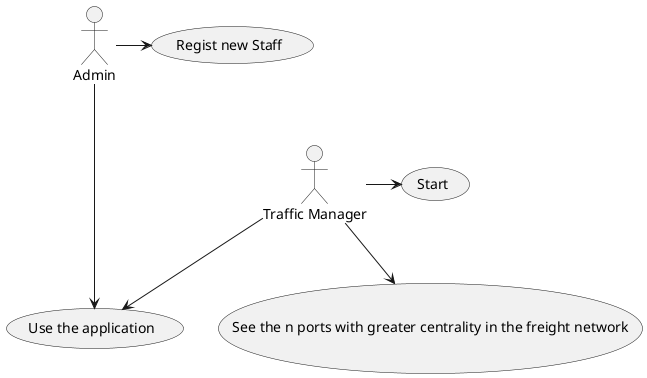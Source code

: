 @startuml
'https://plantuml.com/use-case-diagram

:Traffic Manager: as TM
(Use the application) as (Use)

TM -> (Start)
TM --> (Use)
TM --> (See the n ports with greater centrality in the freight network)

Admin ---> (Use)
Admin -> (Regist new Staff)

@enduml